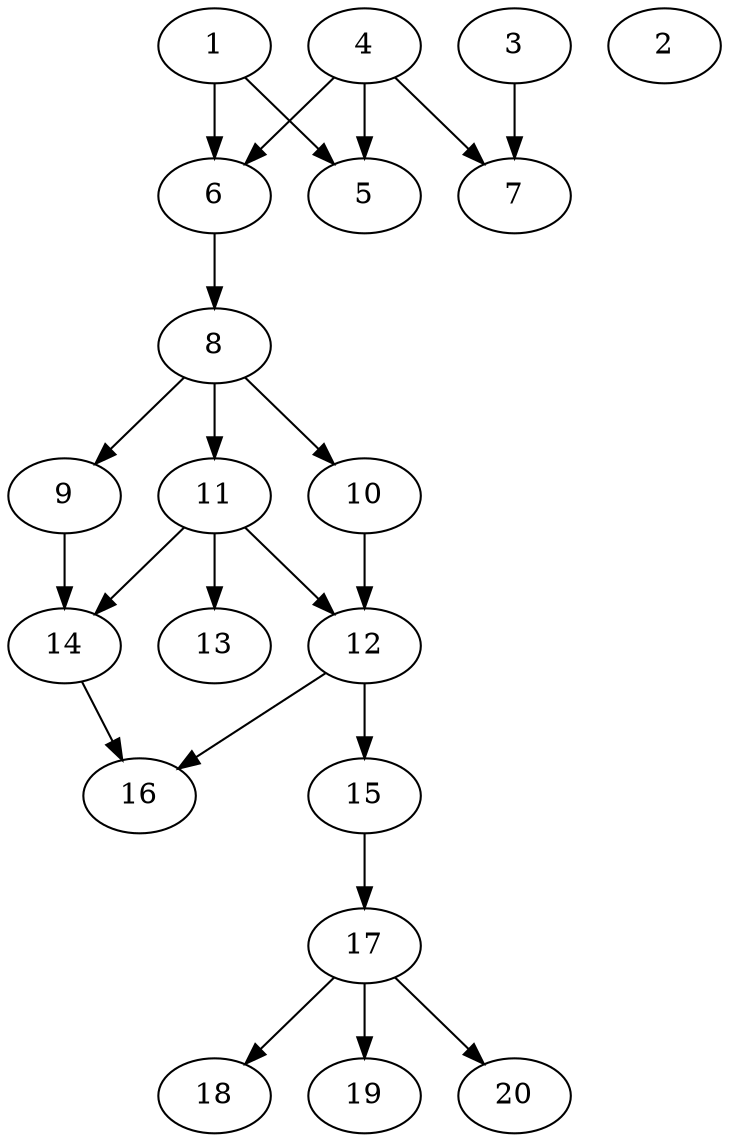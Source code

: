 // DAG automatically generated by daggen at Sat Jul 27 15:35:20 2019
// ./daggen --dot -n 20 --ccr 0.5 --fat 0.4 --regular 0.5 --density 0.5 --mindata 5242880 --maxdata 52428800 
digraph G {
  1 [size="51150848", alpha="0.13", expect_size="25575424"] 
  1 -> 5 [size ="25575424"]
  1 -> 6 [size ="25575424"]
  2 [size="90568704", alpha="0.07", expect_size="45284352"] 
  3 [size="60977152", alpha="0.01", expect_size="30488576"] 
  3 -> 7 [size ="30488576"]
  4 [size="16537600", alpha="0.16", expect_size="8268800"] 
  4 -> 5 [size ="8268800"]
  4 -> 6 [size ="8268800"]
  4 -> 7 [size ="8268800"]
  5 [size="73857024", alpha="0.14", expect_size="36928512"] 
  6 [size="89446400", alpha="0.20", expect_size="44723200"] 
  6 -> 8 [size ="44723200"]
  7 [size="46360576", alpha="0.04", expect_size="23180288"] 
  8 [size="77805568", alpha="0.03", expect_size="38902784"] 
  8 -> 9 [size ="38902784"]
  8 -> 10 [size ="38902784"]
  8 -> 11 [size ="38902784"]
  9 [size="37883904", alpha="0.19", expect_size="18941952"] 
  9 -> 14 [size ="18941952"]
  10 [size="11032576", alpha="0.02", expect_size="5516288"] 
  10 -> 12 [size ="5516288"]
  11 [size="74211328", alpha="0.07", expect_size="37105664"] 
  11 -> 12 [size ="37105664"]
  11 -> 13 [size ="37105664"]
  11 -> 14 [size ="37105664"]
  12 [size="39524352", alpha="0.11", expect_size="19762176"] 
  12 -> 15 [size ="19762176"]
  12 -> 16 [size ="19762176"]
  13 [size="74311680", alpha="0.07", expect_size="37155840"] 
  14 [size="77789184", alpha="0.18", expect_size="38894592"] 
  14 -> 16 [size ="38894592"]
  15 [size="58378240", alpha="0.17", expect_size="29189120"] 
  15 -> 17 [size ="29189120"]
  16 [size="30177280", alpha="0.15", expect_size="15088640"] 
  17 [size="29335552", alpha="0.01", expect_size="14667776"] 
  17 -> 18 [size ="14667776"]
  17 -> 19 [size ="14667776"]
  17 -> 20 [size ="14667776"]
  18 [size="49123328", alpha="0.16", expect_size="24561664"] 
  19 [size="65300480", alpha="0.14", expect_size="32650240"] 
  20 [size="62138368", alpha="0.19", expect_size="31069184"] 
}

